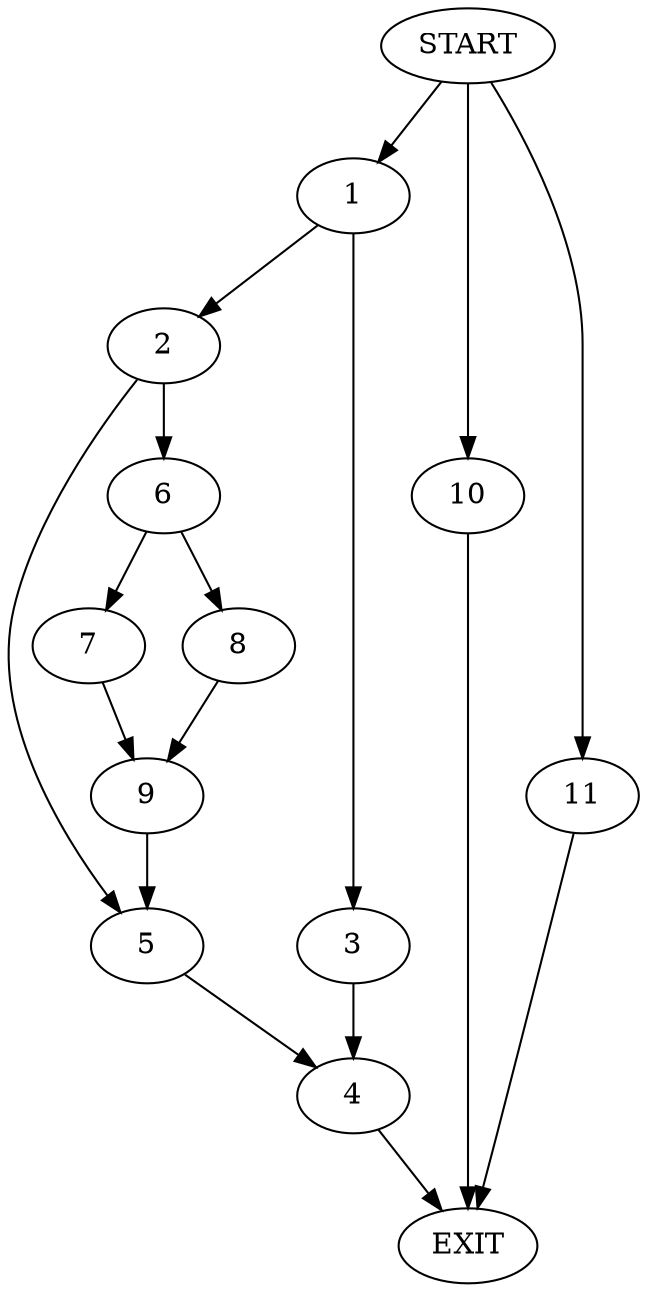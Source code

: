 digraph {
0 [label="START"]
12 [label="EXIT"]
0 -> 1
1 -> 2
1 -> 3
3 -> 4
2 -> 5
2 -> 6
6 -> 7
6 -> 8
5 -> 4
7 -> 9
8 -> 9
9 -> 5
4 -> 12
0 -> 10
10 -> 12
0 -> 11
11 -> 12
}
